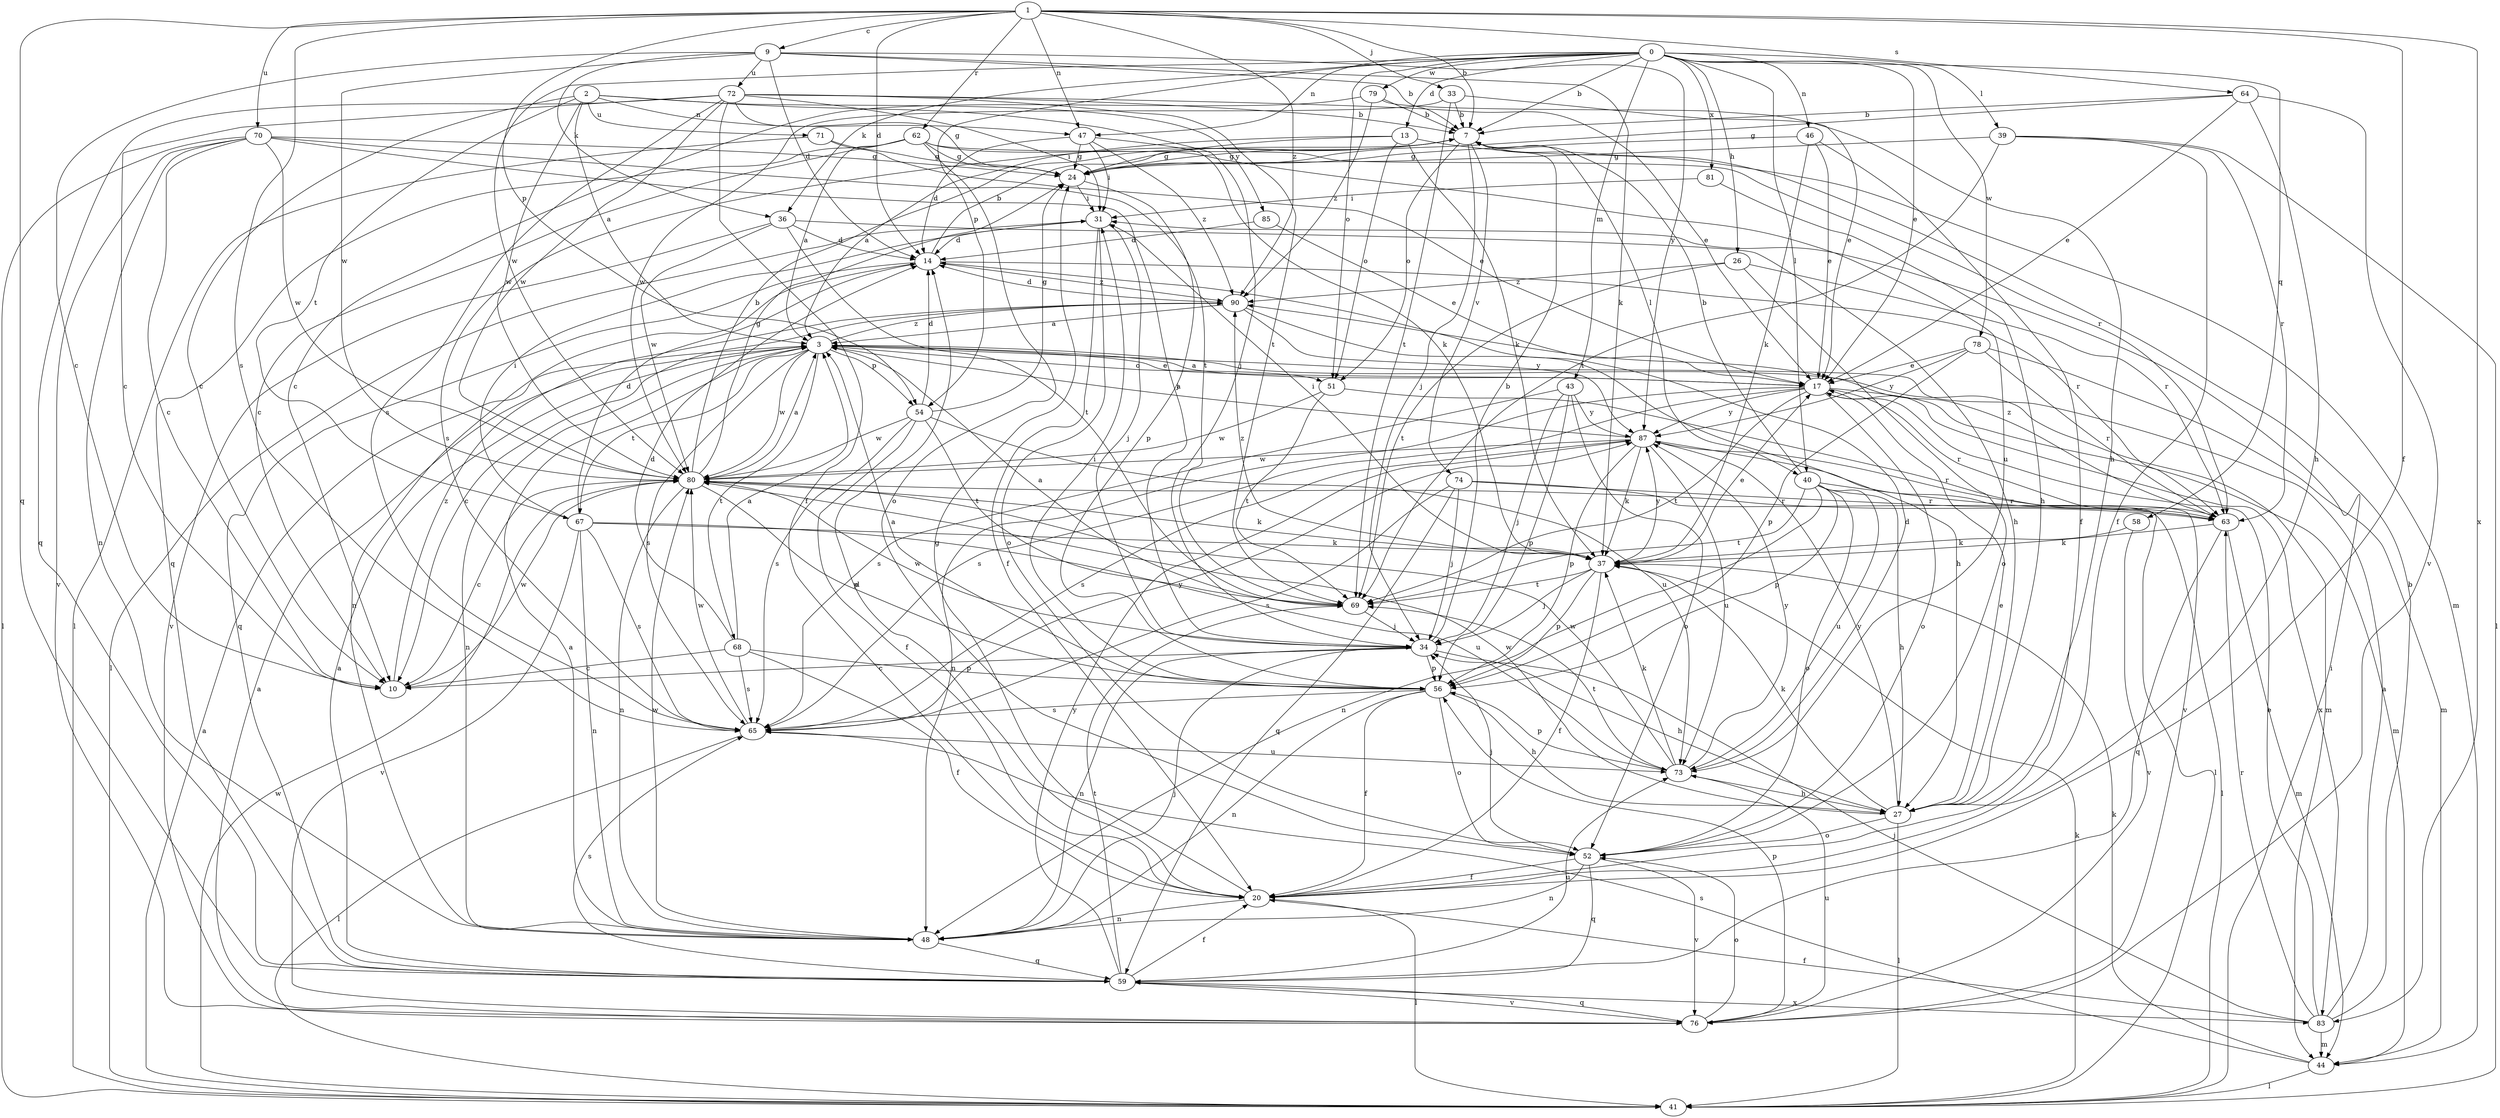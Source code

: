 strict digraph  {
0;
1;
2;
3;
7;
9;
10;
13;
14;
17;
20;
24;
26;
27;
31;
33;
34;
36;
37;
39;
40;
41;
43;
44;
46;
47;
48;
51;
52;
54;
56;
58;
59;
62;
63;
64;
65;
67;
68;
69;
70;
71;
72;
73;
74;
76;
78;
79;
80;
81;
83;
85;
87;
90;
0 -> 7  [label=b];
0 -> 13  [label=d];
0 -> 17  [label=e];
0 -> 26  [label=h];
0 -> 36  [label=k];
0 -> 39  [label=l];
0 -> 40  [label=l];
0 -> 43  [label=m];
0 -> 46  [label=n];
0 -> 47  [label=n];
0 -> 51  [label=o];
0 -> 54  [label=p];
0 -> 58  [label=q];
0 -> 78  [label=w];
0 -> 79  [label=w];
0 -> 80  [label=w];
0 -> 81  [label=x];
1 -> 7  [label=b];
1 -> 9  [label=c];
1 -> 14  [label=d];
1 -> 20  [label=f];
1 -> 33  [label=j];
1 -> 47  [label=n];
1 -> 54  [label=p];
1 -> 59  [label=q];
1 -> 62  [label=r];
1 -> 64  [label=s];
1 -> 65  [label=s];
1 -> 70  [label=u];
1 -> 83  [label=x];
1 -> 90  [label=z];
2 -> 3  [label=a];
2 -> 10  [label=c];
2 -> 34  [label=j];
2 -> 47  [label=n];
2 -> 67  [label=t];
2 -> 71  [label=u];
2 -> 80  [label=w];
2 -> 85  [label=y];
3 -> 17  [label=e];
3 -> 44  [label=m];
3 -> 48  [label=n];
3 -> 51  [label=o];
3 -> 54  [label=p];
3 -> 65  [label=s];
3 -> 67  [label=t];
3 -> 68  [label=t];
3 -> 80  [label=w];
3 -> 90  [label=z];
7 -> 24  [label=g];
7 -> 34  [label=j];
7 -> 40  [label=l];
7 -> 51  [label=o];
7 -> 65  [label=s];
7 -> 74  [label=v];
9 -> 7  [label=b];
9 -> 10  [label=c];
9 -> 14  [label=d];
9 -> 36  [label=k];
9 -> 37  [label=k];
9 -> 72  [label=u];
9 -> 80  [label=w];
9 -> 87  [label=y];
10 -> 80  [label=w];
10 -> 90  [label=z];
13 -> 3  [label=a];
13 -> 24  [label=g];
13 -> 37  [label=k];
13 -> 44  [label=m];
13 -> 51  [label=o];
14 -> 7  [label=b];
14 -> 48  [label=n];
14 -> 59  [label=q];
14 -> 63  [label=r];
14 -> 90  [label=z];
17 -> 3  [label=a];
17 -> 44  [label=m];
17 -> 48  [label=n];
17 -> 52  [label=o];
17 -> 63  [label=r];
17 -> 65  [label=s];
17 -> 69  [label=t];
17 -> 83  [label=x];
17 -> 87  [label=y];
20 -> 14  [label=d];
20 -> 24  [label=g];
20 -> 41  [label=l];
20 -> 48  [label=n];
24 -> 31  [label=i];
24 -> 56  [label=p];
26 -> 52  [label=o];
26 -> 63  [label=r];
26 -> 69  [label=t];
26 -> 90  [label=z];
27 -> 17  [label=e];
27 -> 37  [label=k];
27 -> 41  [label=l];
27 -> 52  [label=o];
27 -> 80  [label=w];
27 -> 87  [label=y];
31 -> 14  [label=d];
31 -> 20  [label=f];
31 -> 34  [label=j];
31 -> 41  [label=l];
31 -> 52  [label=o];
33 -> 7  [label=b];
33 -> 17  [label=e];
33 -> 69  [label=t];
33 -> 80  [label=w];
34 -> 7  [label=b];
34 -> 10  [label=c];
34 -> 27  [label=h];
34 -> 48  [label=n];
34 -> 56  [label=p];
34 -> 80  [label=w];
36 -> 14  [label=d];
36 -> 27  [label=h];
36 -> 69  [label=t];
36 -> 76  [label=v];
36 -> 80  [label=w];
37 -> 17  [label=e];
37 -> 20  [label=f];
37 -> 31  [label=i];
37 -> 34  [label=j];
37 -> 56  [label=p];
37 -> 69  [label=t];
37 -> 87  [label=y];
37 -> 90  [label=z];
39 -> 20  [label=f];
39 -> 24  [label=g];
39 -> 41  [label=l];
39 -> 63  [label=r];
39 -> 69  [label=t];
40 -> 7  [label=b];
40 -> 27  [label=h];
40 -> 48  [label=n];
40 -> 52  [label=o];
40 -> 56  [label=p];
40 -> 63  [label=r];
40 -> 69  [label=t];
40 -> 73  [label=u];
41 -> 3  [label=a];
41 -> 31  [label=i];
41 -> 37  [label=k];
41 -> 80  [label=w];
43 -> 34  [label=j];
43 -> 52  [label=o];
43 -> 56  [label=p];
43 -> 65  [label=s];
43 -> 87  [label=y];
44 -> 37  [label=k];
44 -> 41  [label=l];
44 -> 65  [label=s];
46 -> 17  [label=e];
46 -> 20  [label=f];
46 -> 24  [label=g];
46 -> 37  [label=k];
47 -> 14  [label=d];
47 -> 24  [label=g];
47 -> 31  [label=i];
47 -> 37  [label=k];
47 -> 90  [label=z];
48 -> 3  [label=a];
48 -> 34  [label=j];
48 -> 59  [label=q];
48 -> 80  [label=w];
51 -> 69  [label=t];
51 -> 76  [label=v];
51 -> 80  [label=w];
52 -> 20  [label=f];
52 -> 34  [label=j];
52 -> 48  [label=n];
52 -> 59  [label=q];
52 -> 76  [label=v];
54 -> 14  [label=d];
54 -> 20  [label=f];
54 -> 24  [label=g];
54 -> 65  [label=s];
54 -> 69  [label=t];
54 -> 73  [label=u];
54 -> 80  [label=w];
56 -> 3  [label=a];
56 -> 20  [label=f];
56 -> 27  [label=h];
56 -> 31  [label=i];
56 -> 48  [label=n];
56 -> 52  [label=o];
56 -> 65  [label=s];
58 -> 37  [label=k];
58 -> 76  [label=v];
59 -> 3  [label=a];
59 -> 20  [label=f];
59 -> 65  [label=s];
59 -> 69  [label=t];
59 -> 73  [label=u];
59 -> 76  [label=v];
59 -> 83  [label=x];
59 -> 87  [label=y];
62 -> 3  [label=a];
62 -> 10  [label=c];
62 -> 24  [label=g];
62 -> 52  [label=o];
62 -> 59  [label=q];
62 -> 63  [label=r];
62 -> 73  [label=u];
63 -> 37  [label=k];
63 -> 44  [label=m];
63 -> 59  [label=q];
63 -> 90  [label=z];
64 -> 7  [label=b];
64 -> 17  [label=e];
64 -> 24  [label=g];
64 -> 27  [label=h];
64 -> 76  [label=v];
65 -> 41  [label=l];
65 -> 73  [label=u];
65 -> 80  [label=w];
65 -> 87  [label=y];
67 -> 14  [label=d];
67 -> 31  [label=i];
67 -> 37  [label=k];
67 -> 48  [label=n];
67 -> 65  [label=s];
67 -> 73  [label=u];
67 -> 76  [label=v];
68 -> 3  [label=a];
68 -> 10  [label=c];
68 -> 14  [label=d];
68 -> 20  [label=f];
68 -> 56  [label=p];
68 -> 65  [label=s];
69 -> 3  [label=a];
69 -> 34  [label=j];
70 -> 10  [label=c];
70 -> 24  [label=g];
70 -> 34  [label=j];
70 -> 41  [label=l];
70 -> 48  [label=n];
70 -> 69  [label=t];
70 -> 76  [label=v];
70 -> 80  [label=w];
71 -> 17  [label=e];
71 -> 24  [label=g];
71 -> 41  [label=l];
72 -> 7  [label=b];
72 -> 10  [label=c];
72 -> 17  [label=e];
72 -> 20  [label=f];
72 -> 24  [label=g];
72 -> 31  [label=i];
72 -> 59  [label=q];
72 -> 65  [label=s];
72 -> 69  [label=t];
72 -> 80  [label=w];
73 -> 14  [label=d];
73 -> 27  [label=h];
73 -> 37  [label=k];
73 -> 56  [label=p];
73 -> 69  [label=t];
73 -> 80  [label=w];
73 -> 87  [label=y];
74 -> 34  [label=j];
74 -> 41  [label=l];
74 -> 59  [label=q];
74 -> 63  [label=r];
74 -> 65  [label=s];
76 -> 3  [label=a];
76 -> 52  [label=o];
76 -> 56  [label=p];
76 -> 59  [label=q];
76 -> 73  [label=u];
78 -> 17  [label=e];
78 -> 44  [label=m];
78 -> 56  [label=p];
78 -> 63  [label=r];
78 -> 87  [label=y];
79 -> 7  [label=b];
79 -> 10  [label=c];
79 -> 27  [label=h];
79 -> 90  [label=z];
80 -> 3  [label=a];
80 -> 7  [label=b];
80 -> 10  [label=c];
80 -> 24  [label=g];
80 -> 37  [label=k];
80 -> 48  [label=n];
80 -> 56  [label=p];
80 -> 63  [label=r];
81 -> 27  [label=h];
81 -> 31  [label=i];
83 -> 3  [label=a];
83 -> 7  [label=b];
83 -> 17  [label=e];
83 -> 20  [label=f];
83 -> 34  [label=j];
83 -> 44  [label=m];
83 -> 63  [label=r];
85 -> 14  [label=d];
85 -> 17  [label=e];
87 -> 3  [label=a];
87 -> 37  [label=k];
87 -> 41  [label=l];
87 -> 56  [label=p];
87 -> 63  [label=r];
87 -> 65  [label=s];
87 -> 73  [label=u];
87 -> 80  [label=w];
90 -> 3  [label=a];
90 -> 10  [label=c];
90 -> 14  [label=d];
90 -> 27  [label=h];
90 -> 87  [label=y];
}
